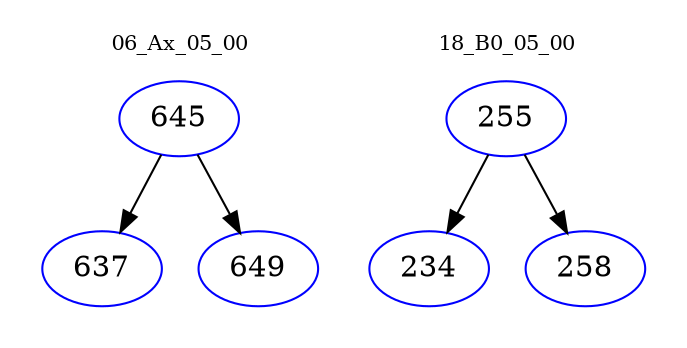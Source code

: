 digraph{
subgraph cluster_0 {
color = white
label = "06_Ax_05_00";
fontsize=10;
T0_645 [label="645", color="blue"]
T0_645 -> T0_637 [color="black"]
T0_637 [label="637", color="blue"]
T0_645 -> T0_649 [color="black"]
T0_649 [label="649", color="blue"]
}
subgraph cluster_1 {
color = white
label = "18_B0_05_00";
fontsize=10;
T1_255 [label="255", color="blue"]
T1_255 -> T1_234 [color="black"]
T1_234 [label="234", color="blue"]
T1_255 -> T1_258 [color="black"]
T1_258 [label="258", color="blue"]
}
}
